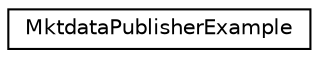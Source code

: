 digraph "Graphical Class Hierarchy"
{
  edge [fontname="Helvetica",fontsize="10",labelfontname="Helvetica",labelfontsize="10"];
  node [fontname="Helvetica",fontsize="10",shape=record];
  rankdir="LR";
  Node1 [label="MktdataPublisherExample",height=0.2,width=0.4,color="black", fillcolor="white", style="filled",URL="$class_mktdata_publisher_example.html"];
}
